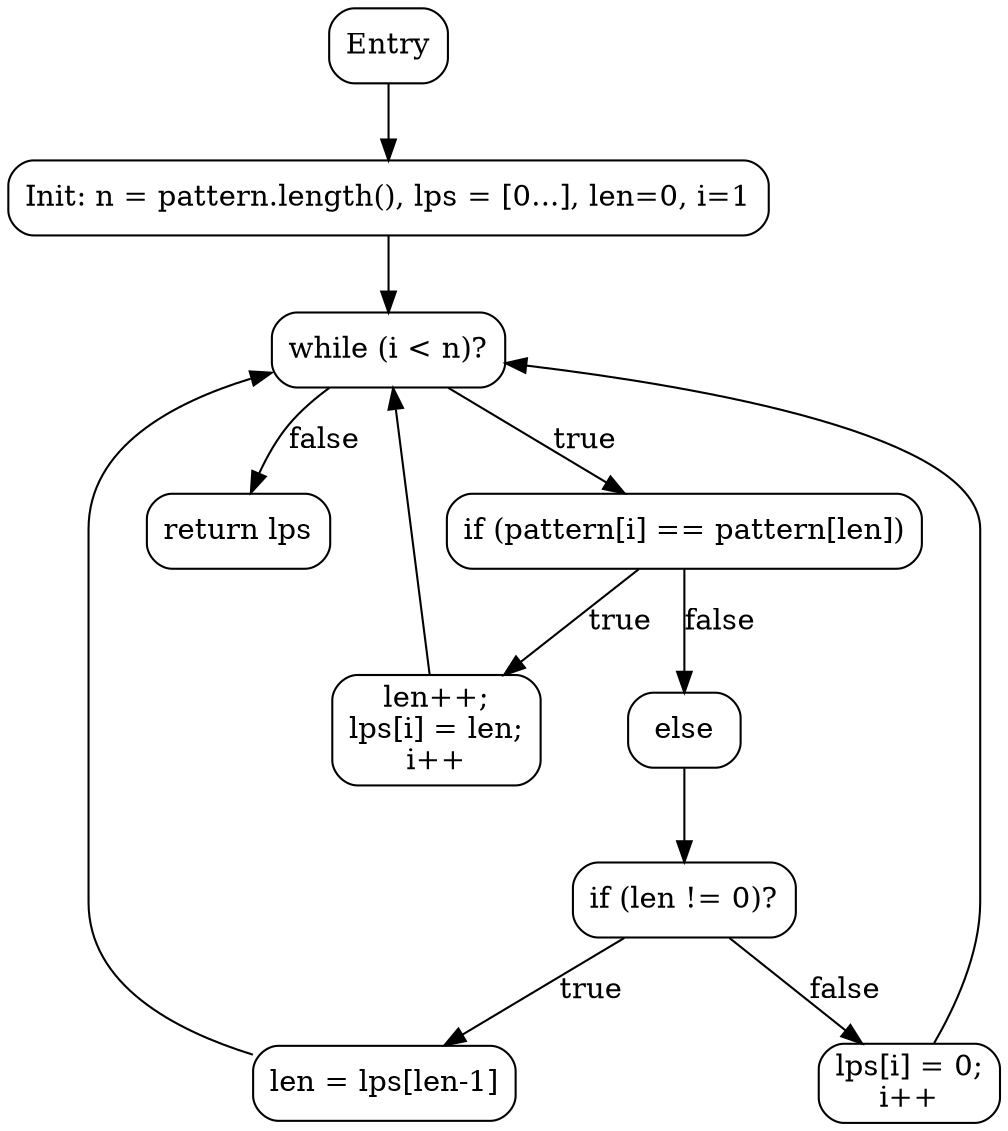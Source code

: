 digraph CFG {
    node [shape=box, style=rounded];

    Entry [label="Entry"];
    Init [label="Init: n = pattern.length(), lps = [0...], len=0, i=1"];

    WhileCheck [label="while (i < n)?"];

    IfMatch [label="if (pattern[i] == pattern[len])"];
    MatchTrue [label="len++;\nlps[i] = len;\ni++"];

    MatchFalse [label="else"];
    IfLenNotZero [label="if (len != 0)?"];
    Fallback [label="len = lps[len-1]"];
    SetZero [label="lps[i] = 0;\ni++"];

    Exit [label="return lps"];

    # Edges
    Entry -> Init -> WhileCheck;
    WhileCheck -> IfMatch [label="true"];
    WhileCheck -> Exit [label="false"];

    IfMatch -> MatchTrue [label="true"];
    IfMatch -> MatchFalse [label="false"];

    MatchTrue -> WhileCheck;

    MatchFalse -> IfLenNotZero;
    IfLenNotZero -> Fallback [label="true"];
    IfLenNotZero -> SetZero [label="false"];

    Fallback -> WhileCheck;
    SetZero -> WhileCheck;
}

